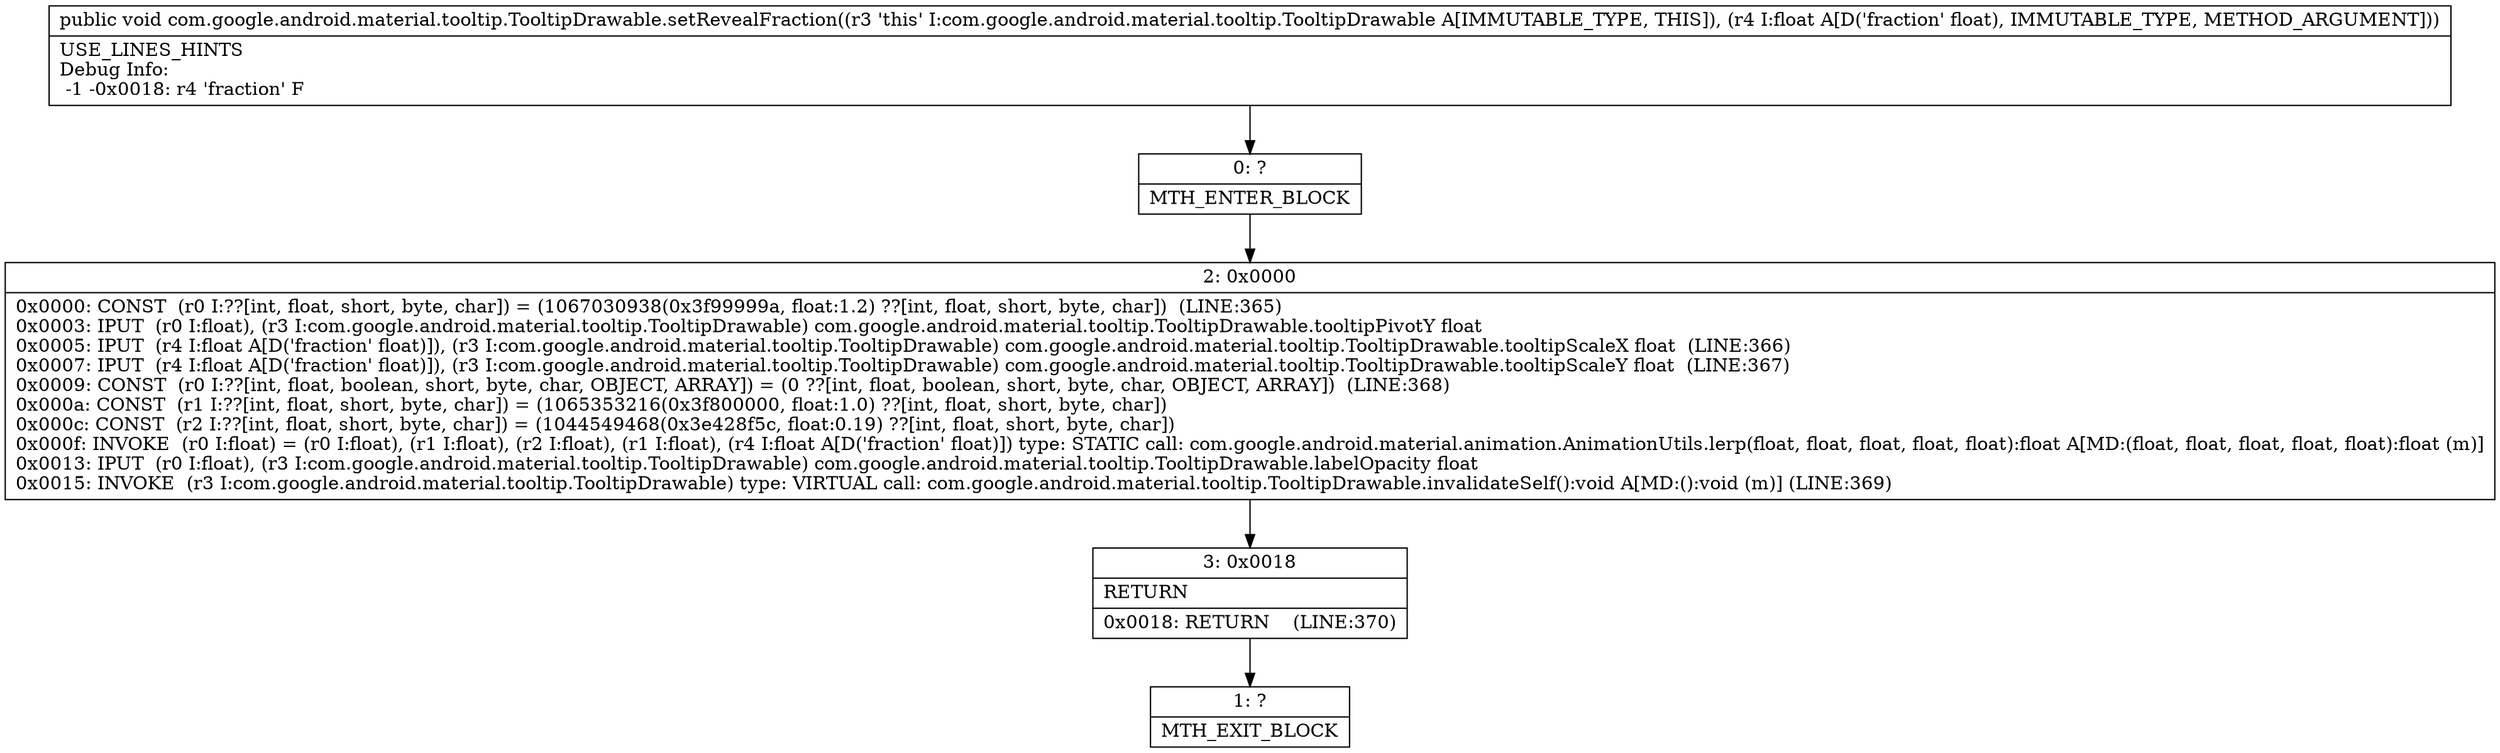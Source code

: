 digraph "CFG forcom.google.android.material.tooltip.TooltipDrawable.setRevealFraction(F)V" {
Node_0 [shape=record,label="{0\:\ ?|MTH_ENTER_BLOCK\l}"];
Node_2 [shape=record,label="{2\:\ 0x0000|0x0000: CONST  (r0 I:??[int, float, short, byte, char]) = (1067030938(0x3f99999a, float:1.2) ??[int, float, short, byte, char])  (LINE:365)\l0x0003: IPUT  (r0 I:float), (r3 I:com.google.android.material.tooltip.TooltipDrawable) com.google.android.material.tooltip.TooltipDrawable.tooltipPivotY float \l0x0005: IPUT  (r4 I:float A[D('fraction' float)]), (r3 I:com.google.android.material.tooltip.TooltipDrawable) com.google.android.material.tooltip.TooltipDrawable.tooltipScaleX float  (LINE:366)\l0x0007: IPUT  (r4 I:float A[D('fraction' float)]), (r3 I:com.google.android.material.tooltip.TooltipDrawable) com.google.android.material.tooltip.TooltipDrawable.tooltipScaleY float  (LINE:367)\l0x0009: CONST  (r0 I:??[int, float, boolean, short, byte, char, OBJECT, ARRAY]) = (0 ??[int, float, boolean, short, byte, char, OBJECT, ARRAY])  (LINE:368)\l0x000a: CONST  (r1 I:??[int, float, short, byte, char]) = (1065353216(0x3f800000, float:1.0) ??[int, float, short, byte, char]) \l0x000c: CONST  (r2 I:??[int, float, short, byte, char]) = (1044549468(0x3e428f5c, float:0.19) ??[int, float, short, byte, char]) \l0x000f: INVOKE  (r0 I:float) = (r0 I:float), (r1 I:float), (r2 I:float), (r1 I:float), (r4 I:float A[D('fraction' float)]) type: STATIC call: com.google.android.material.animation.AnimationUtils.lerp(float, float, float, float, float):float A[MD:(float, float, float, float, float):float (m)]\l0x0013: IPUT  (r0 I:float), (r3 I:com.google.android.material.tooltip.TooltipDrawable) com.google.android.material.tooltip.TooltipDrawable.labelOpacity float \l0x0015: INVOKE  (r3 I:com.google.android.material.tooltip.TooltipDrawable) type: VIRTUAL call: com.google.android.material.tooltip.TooltipDrawable.invalidateSelf():void A[MD:():void (m)] (LINE:369)\l}"];
Node_3 [shape=record,label="{3\:\ 0x0018|RETURN\l|0x0018: RETURN    (LINE:370)\l}"];
Node_1 [shape=record,label="{1\:\ ?|MTH_EXIT_BLOCK\l}"];
MethodNode[shape=record,label="{public void com.google.android.material.tooltip.TooltipDrawable.setRevealFraction((r3 'this' I:com.google.android.material.tooltip.TooltipDrawable A[IMMUTABLE_TYPE, THIS]), (r4 I:float A[D('fraction' float), IMMUTABLE_TYPE, METHOD_ARGUMENT]))  | USE_LINES_HINTS\lDebug Info:\l  \-1 \-0x0018: r4 'fraction' F\l}"];
MethodNode -> Node_0;Node_0 -> Node_2;
Node_2 -> Node_3;
Node_3 -> Node_1;
}

